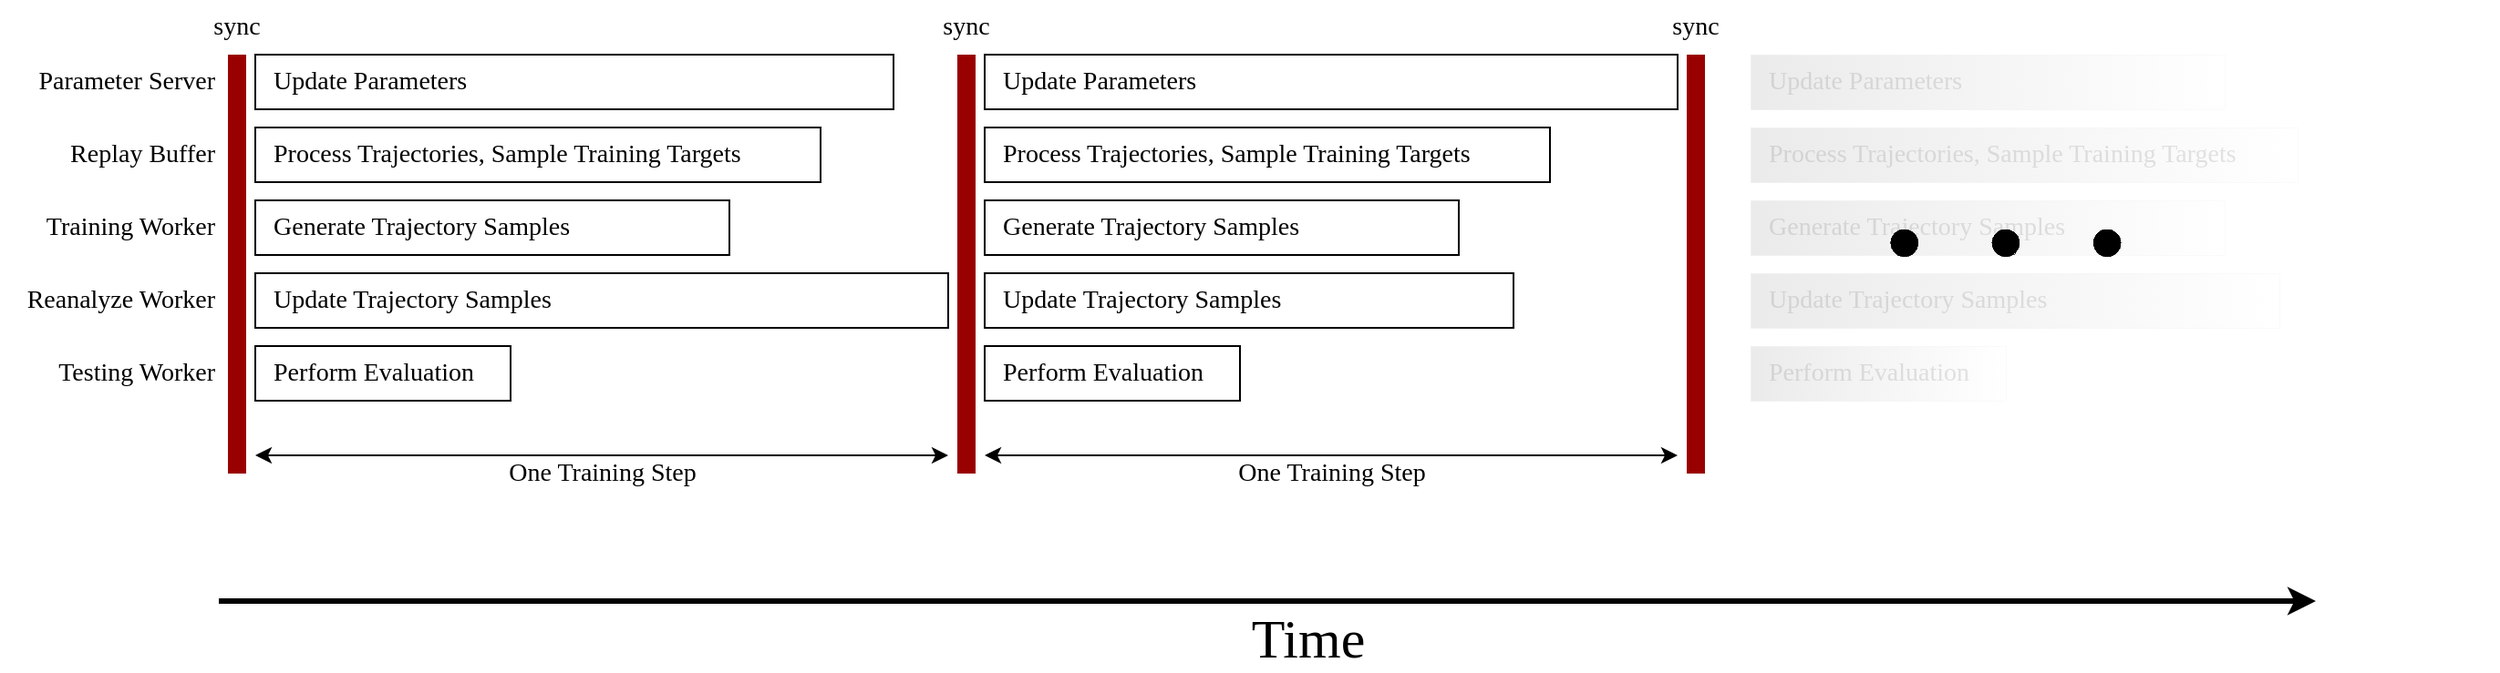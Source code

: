 <mxfile version="19.0.3" type="device"><diagram id="DuCAm9275b7ddMfAd-bc" name="Page-1"><mxGraphModel dx="2066" dy="1212" grid="1" gridSize="10" guides="1" tooltips="1" connect="1" arrows="1" fold="1" page="1" pageScale="1" pageWidth="850" pageHeight="1100" math="1" shadow="0"><root><mxCell id="0"/><mxCell id="1" parent="0"/><mxCell id="0zTCEKOlQbjuJWeUA4mi-22" value="Generate Trajectory Samples" style="whiteSpace=wrap;html=1;fontFamily=CMUSerif-Roman;fontSize=14;align=left;spacingLeft=8;shadow=0;rounded=0;gradientColor=#999999;labelBackgroundColor=none;textOpacity=10;opacity=20;strokeColor=default;gradientDirection=west;strokeWidth=0;" vertex="1" parent="1"><mxGeometry x="960" y="320" width="260" height="30" as="geometry"/></mxCell><mxCell id="IipSyU_IOVU7ddliheSF-1" value="Generate Trajectory Samples" style="whiteSpace=wrap;html=1;fontFamily=CMUSerif-Roman;fontSize=14;align=left;spacingLeft=8;" parent="1" vertex="1"><mxGeometry x="140" y="320" width="260" height="30" as="geometry"/></mxCell><mxCell id="IipSyU_IOVU7ddliheSF-2" value="Update Trajectory Samples" style="whiteSpace=wrap;html=1;fontFamily=CMUSerif-Roman;fontSize=14;align=left;spacingLeft=8;" parent="1" vertex="1"><mxGeometry x="140" y="360" width="380" height="30" as="geometry"/></mxCell><mxCell id="IipSyU_IOVU7ddliheSF-4" value="Update Parameters" style="whiteSpace=wrap;html=1;fontFamily=CMUSerif-Roman;fontSize=14;align=left;spacingLeft=8;" parent="1" vertex="1"><mxGeometry x="140" y="240" width="350" height="30" as="geometry"/></mxCell><mxCell id="IipSyU_IOVU7ddliheSF-5" value="Process Trajectories, Sample Training Targets" style="whiteSpace=wrap;html=1;fontFamily=CMUSerif-Roman;fontSize=14;align=left;spacingLeft=8;" parent="1" vertex="1"><mxGeometry x="140" y="280" width="310" height="30" as="geometry"/></mxCell><mxCell id="IipSyU_IOVU7ddliheSF-6" value="Perform Evaluation" style="whiteSpace=wrap;html=1;fontFamily=CMUSerif-Roman;fontSize=14;align=left;spacingLeft=8;" parent="1" vertex="1"><mxGeometry x="140" y="400" width="140" height="30" as="geometry"/></mxCell><mxCell id="ntXJS-SVcqxulDdzBPt4-1" value="" style="endArrow=none;html=1;strokeWidth=10;fontFamily=CMUSerif-Roman;fontSize=14;align=left;fontColor=none;noLabel=1;labelBackgroundColor=none;strokeColor=#990000;" parent="1" edge="1"><mxGeometry width="50" height="50" relative="1" as="geometry"><mxPoint x="130" y="470" as="sourcePoint"/><mxPoint x="130" y="240" as="targetPoint"/></mxGeometry></mxCell><mxCell id="ntXJS-SVcqxulDdzBPt4-2" value="" style="endArrow=none;html=1;strokeWidth=10;fontFamily=CMUSerif-Roman;fontSize=14;fontColor=none;noLabel=1;labelBackgroundColor=none;strokeColor=#990000;" parent="1" edge="1"><mxGeometry width="50" height="50" relative="1" as="geometry"><mxPoint x="530" y="470" as="sourcePoint"/><mxPoint x="530" y="240" as="targetPoint"/></mxGeometry></mxCell><mxCell id="ntXJS-SVcqxulDdzBPt4-9" value="Parameter Server" style="text;html=1;strokeColor=none;fillColor=none;align=right;verticalAlign=middle;whiteSpace=wrap;rounded=0;fontFamily=CMUSerif-Roman;fontSize=14;" parent="1" vertex="1"><mxGeometry y="240" width="120" height="30" as="geometry"/></mxCell><mxCell id="ntXJS-SVcqxulDdzBPt4-10" value="Replay Buffer" style="text;html=1;strokeColor=none;fillColor=none;align=right;verticalAlign=middle;whiteSpace=wrap;rounded=0;fontFamily=CMUSerif-Roman;fontSize=14;" parent="1" vertex="1"><mxGeometry y="280" width="120" height="30" as="geometry"/></mxCell><mxCell id="ntXJS-SVcqxulDdzBPt4-11" value="Training Worker" style="text;html=1;strokeColor=none;fillColor=none;align=right;verticalAlign=middle;whiteSpace=wrap;rounded=0;fontFamily=CMUSerif-Roman;fontSize=14;" parent="1" vertex="1"><mxGeometry y="320" width="120" height="30" as="geometry"/></mxCell><mxCell id="ntXJS-SVcqxulDdzBPt4-14" value="Testing Worker" style="text;html=1;strokeColor=none;fillColor=none;align=right;verticalAlign=middle;whiteSpace=wrap;rounded=0;fontFamily=CMUSerif-Roman;fontSize=14;" parent="1" vertex="1"><mxGeometry x="20" y="400" width="100" height="30" as="geometry"/></mxCell><mxCell id="ntXJS-SVcqxulDdzBPt4-15" value="" style="endArrow=classic;startArrow=classic;html=1;rounded=1;sketch=0;fontFamily=CMUSerif-Roman;curved=0;fontSize=14;align=left;" parent="1" edge="1"><mxGeometry width="50" height="50" relative="1" as="geometry"><mxPoint x="140" y="460" as="sourcePoint"/><mxPoint x="520" y="460" as="targetPoint"/></mxGeometry></mxCell><mxCell id="ntXJS-SVcqxulDdzBPt4-16" value="One Training Step" style="edgeLabel;html=1;align=center;verticalAlign=middle;resizable=0;points=[];fontFamily=CMUSerif-Roman;labelBackgroundColor=none;labelBorderColor=none;fontSize=14;" parent="ntXJS-SVcqxulDdzBPt4-15" vertex="1" connectable="0"><mxGeometry x="0.089" y="-1" relative="1" as="geometry"><mxPoint x="-17" y="9" as="offset"/></mxGeometry></mxCell><mxCell id="ntXJS-SVcqxulDdzBPt4-17" value="Generate Trajectory Samples" style="whiteSpace=wrap;html=1;fontFamily=CMUSerif-Roman;fontSize=14;align=left;spacingLeft=8;" parent="1" vertex="1"><mxGeometry x="540" y="320" width="260" height="30" as="geometry"/></mxCell><mxCell id="ntXJS-SVcqxulDdzBPt4-18" value="Update&amp;nbsp;Trajectory Samples" style="whiteSpace=wrap;html=1;fontFamily=CMUSerif-Roman;fontSize=14;align=left;spacingLeft=8;" parent="1" vertex="1"><mxGeometry x="540" y="360" width="290" height="30" as="geometry"/></mxCell><mxCell id="ntXJS-SVcqxulDdzBPt4-19" value="Update Parameters" style="whiteSpace=wrap;html=1;fontFamily=CMUSerif-Roman;fontSize=14;align=left;spacingLeft=8;" parent="1" vertex="1"><mxGeometry x="540" y="240" width="380" height="30" as="geometry"/></mxCell><mxCell id="ntXJS-SVcqxulDdzBPt4-20" value="Process Trajectories, Sample Training Targets" style="whiteSpace=wrap;html=1;fontFamily=CMUSerif-Roman;fontSize=14;align=left;spacingLeft=8;" parent="1" vertex="1"><mxGeometry x="540" y="280" width="310" height="30" as="geometry"/></mxCell><mxCell id="ntXJS-SVcqxulDdzBPt4-21" value="Perform Evaluation" style="whiteSpace=wrap;html=1;fontFamily=CMUSerif-Roman;fontSize=14;align=left;spacingLeft=8;" parent="1" vertex="1"><mxGeometry x="540" y="400" width="140" height="30" as="geometry"/></mxCell><mxCell id="ntXJS-SVcqxulDdzBPt4-25" value="" style="endArrow=none;html=1;strokeWidth=10;fontFamily=CMUSerif-Roman;fontSize=14;align=left;fontColor=none;noLabel=1;labelBackgroundColor=none;strokeColor=#990000;" parent="1" edge="1"><mxGeometry width="50" height="50" relative="1" as="geometry"><mxPoint x="930" y="470" as="sourcePoint"/><mxPoint x="930" y="240" as="targetPoint"/></mxGeometry></mxCell><mxCell id="ntXJS-SVcqxulDdzBPt4-27" value="" style="endArrow=classic;startArrow=classic;html=1;rounded=1;sketch=0;fontFamily=CMUSerif-Roman;curved=0;fontSize=14;align=left;" parent="1" edge="1"><mxGeometry width="50" height="50" relative="1" as="geometry"><mxPoint x="540" y="460" as="sourcePoint"/><mxPoint x="920" y="460" as="targetPoint"/></mxGeometry></mxCell><mxCell id="ntXJS-SVcqxulDdzBPt4-28" value="One Training Step" style="edgeLabel;html=1;align=center;verticalAlign=middle;resizable=0;points=[];fontFamily=CMUSerif-Roman;labelBackgroundColor=none;labelBorderColor=none;fontSize=14;" parent="ntXJS-SVcqxulDdzBPt4-27" vertex="1" connectable="0"><mxGeometry x="0.089" y="-1" relative="1" as="geometry"><mxPoint x="-17" y="9" as="offset"/></mxGeometry></mxCell><mxCell id="0zTCEKOlQbjuJWeUA4mi-3" value="Reanalyze Worker" style="text;html=1;strokeColor=none;fillColor=none;align=right;verticalAlign=middle;whiteSpace=wrap;rounded=0;fontFamily=CMUSerif-Roman;fontSize=14;" vertex="1" parent="1"><mxGeometry y="360" width="120" height="30" as="geometry"/></mxCell><mxCell id="0zTCEKOlQbjuJWeUA4mi-19" value="" style="endArrow=classic;startArrow=none;html=1;rounded=1;sketch=0;fontFamily=CMUSerif-Roman;curved=0;fontSize=18;align=left;startFill=0;strokeWidth=3;" edge="1" parent="1"><mxGeometry width="50" height="50" relative="1" as="geometry"><mxPoint x="120" y="540" as="sourcePoint"/><mxPoint x="1270" y="540" as="targetPoint"/></mxGeometry></mxCell><mxCell id="0zTCEKOlQbjuJWeUA4mi-20" value="Time" style="edgeLabel;html=1;align=center;verticalAlign=middle;resizable=0;points=[];fontFamily=CMUSerif-Roman;labelBackgroundColor=none;labelBorderColor=none;fontSize=30;" vertex="1" connectable="0" parent="0zTCEKOlQbjuJWeUA4mi-19"><mxGeometry x="0.089" y="-1" relative="1" as="geometry"><mxPoint x="-29" y="19" as="offset"/></mxGeometry></mxCell><mxCell id="0zTCEKOlQbjuJWeUA4mi-21" value="$$\dots$$" style="text;html=1;align=center;verticalAlign=middle;resizable=0;points=[];autosize=1;strokeColor=none;fillColor=none;fontSize=120;fontFamily=CMUSerif-Roman;" vertex="1" parent="1"><mxGeometry x="830" y="235" width="540" height="150" as="geometry"/></mxCell><mxCell id="0zTCEKOlQbjuJWeUA4mi-23" value="Update&amp;nbsp;Trajectory Samples" style="whiteSpace=wrap;html=1;fontFamily=CMUSerif-Roman;fontSize=14;align=left;spacingLeft=8;shadow=0;rounded=0;gradientColor=#999999;labelBackgroundColor=none;textOpacity=10;opacity=20;strokeColor=default;gradientDirection=west;strokeWidth=0;" vertex="1" parent="1"><mxGeometry x="960" y="360" width="290" height="30" as="geometry"/></mxCell><mxCell id="0zTCEKOlQbjuJWeUA4mi-24" value="Update Parameters" style="whiteSpace=wrap;html=1;fontFamily=CMUSerif-Roman;fontSize=14;align=left;spacingLeft=8;shadow=0;rounded=0;gradientColor=#999999;labelBackgroundColor=none;textOpacity=10;opacity=20;strokeColor=default;gradientDirection=west;strokeWidth=0;" vertex="1" parent="1"><mxGeometry x="960" y="240" width="260" height="30" as="geometry"/></mxCell><mxCell id="0zTCEKOlQbjuJWeUA4mi-25" value="Process Trajectories, Sample Training Targets" style="whiteSpace=wrap;html=1;fontFamily=CMUSerif-Roman;fontSize=14;align=left;spacingLeft=8;shadow=0;rounded=0;gradientColor=#999999;labelBackgroundColor=none;textOpacity=10;opacity=20;strokeColor=default;gradientDirection=west;strokeWidth=0;" vertex="1" parent="1"><mxGeometry x="960" y="280" width="300" height="30" as="geometry"/></mxCell><mxCell id="0zTCEKOlQbjuJWeUA4mi-26" value="Perform Evaluation" style="whiteSpace=wrap;html=1;fontFamily=CMUSerif-Roman;fontSize=14;align=left;spacingLeft=8;shadow=0;rounded=0;gradientColor=#999999;labelBackgroundColor=none;textOpacity=10;opacity=20;strokeColor=default;gradientDirection=west;strokeWidth=0;" vertex="1" parent="1"><mxGeometry x="960" y="400" width="140" height="30" as="geometry"/></mxCell><mxCell id="0zTCEKOlQbjuJWeUA4mi-30" value="sync" style="text;html=1;strokeColor=none;fillColor=none;align=center;verticalAlign=middle;whiteSpace=wrap;rounded=0;fontFamily=CMUSerif-Roman;fontSize=14;" vertex="1" parent="1"><mxGeometry x="110" y="210" width="40" height="30" as="geometry"/></mxCell><mxCell id="0zTCEKOlQbjuJWeUA4mi-31" value="sync" style="text;html=1;strokeColor=none;fillColor=none;align=center;verticalAlign=middle;whiteSpace=wrap;rounded=0;fontFamily=CMUSerif-Roman;fontSize=14;" vertex="1" parent="1"><mxGeometry x="510" y="210" width="40" height="30" as="geometry"/></mxCell><mxCell id="0zTCEKOlQbjuJWeUA4mi-32" value="sync" style="text;html=1;strokeColor=none;fillColor=none;align=center;verticalAlign=middle;whiteSpace=wrap;rounded=0;fontFamily=CMUSerif-Roman;fontSize=14;" vertex="1" parent="1"><mxGeometry x="910" y="210" width="40" height="30" as="geometry"/></mxCell></root></mxGraphModel></diagram></mxfile>